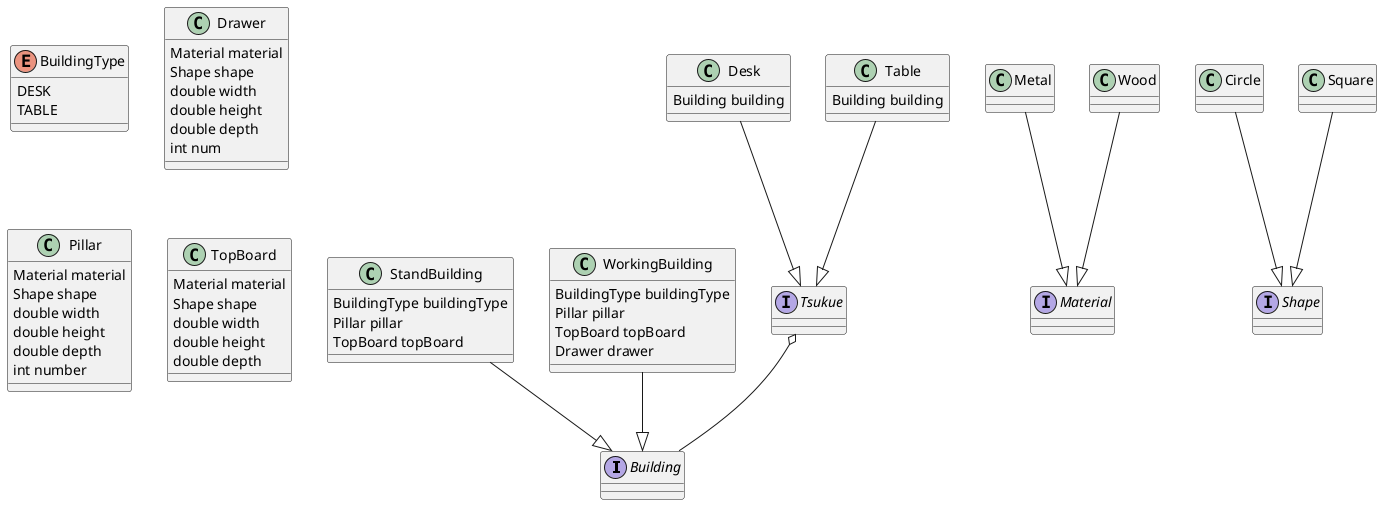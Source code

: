 @startuml

interface Building
interface Material
interface Shape
enum BuildingType {
  DESK
  TABLE
}
class Circle
class Drawer {
  Material material
  Shape shape
  double width
  double height
  double depth
  int num
}
class Metal
class Pillar {
  Material material
  Shape shape
  double width
  double height
  double depth
  int number
}
class Square
class StandBuilding {
  BuildingType buildingType
  Pillar pillar
  TopBoard topBoard
}
class TopBoard {
  Material material
  Shape shape
  double width
  double height
  double depth
}
class Wood
class WorkingBuilding {
  BuildingType buildingType
  Pillar pillar
  TopBoard topBoard
  Drawer drawer
}
interface Tsukue
class Desk {
  Building building
}
class Table {
  Building building
}

Metal --|> Material
Wood --|> Material
Circle --|> Shape
Square --|> Shape
StandBuilding --|> Building
WorkingBuilding --|> Building
Desk --|> Tsukue
Table --|> Tsukue
Tsukue o-- Building

@enduml
